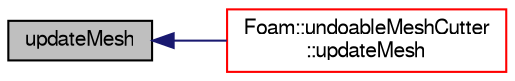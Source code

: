 digraph "updateMesh"
{
  bgcolor="transparent";
  edge [fontname="FreeSans",fontsize="10",labelfontname="FreeSans",labelfontsize="10"];
  node [fontname="FreeSans",fontsize="10",shape=record];
  rankdir="LR";
  Node1237 [label="updateMesh",height=0.2,width=0.4,color="black", fillcolor="grey75", style="filled", fontcolor="black"];
  Node1237 -> Node1238 [dir="back",color="midnightblue",fontsize="10",style="solid",fontname="FreeSans"];
  Node1238 [label="Foam::undoableMeshCutter\l::updateMesh",height=0.2,width=0.4,color="red",URL="$a21518.html#ac7d581e56f61ad4d997421e3a7470d42",tooltip="Update stored refinement pattern for changes to mesh. Only. "];
}
